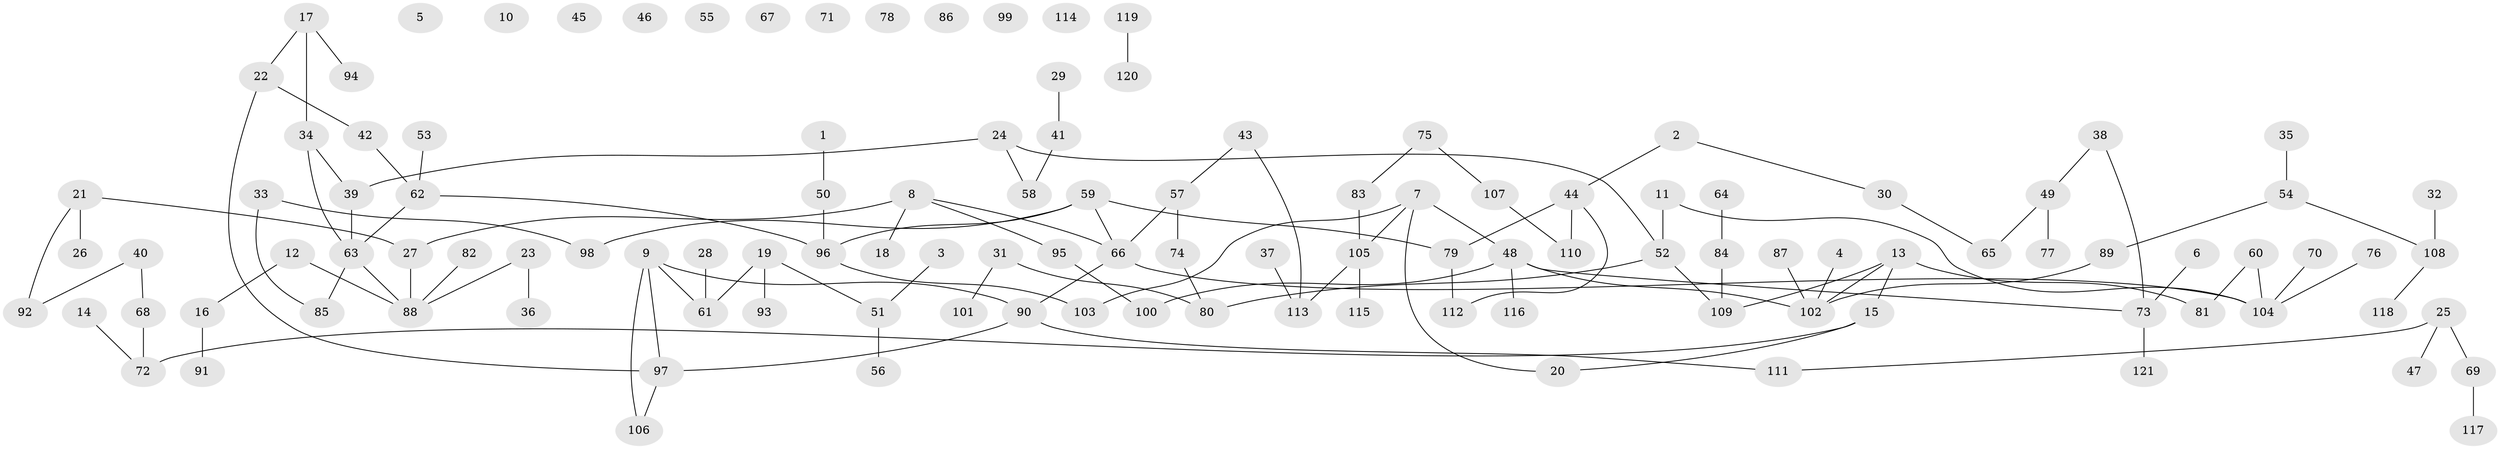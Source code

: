 // Generated by graph-tools (version 1.1) at 2025/00/03/09/25 03:00:54]
// undirected, 121 vertices, 126 edges
graph export_dot {
graph [start="1"]
  node [color=gray90,style=filled];
  1;
  2;
  3;
  4;
  5;
  6;
  7;
  8;
  9;
  10;
  11;
  12;
  13;
  14;
  15;
  16;
  17;
  18;
  19;
  20;
  21;
  22;
  23;
  24;
  25;
  26;
  27;
  28;
  29;
  30;
  31;
  32;
  33;
  34;
  35;
  36;
  37;
  38;
  39;
  40;
  41;
  42;
  43;
  44;
  45;
  46;
  47;
  48;
  49;
  50;
  51;
  52;
  53;
  54;
  55;
  56;
  57;
  58;
  59;
  60;
  61;
  62;
  63;
  64;
  65;
  66;
  67;
  68;
  69;
  70;
  71;
  72;
  73;
  74;
  75;
  76;
  77;
  78;
  79;
  80;
  81;
  82;
  83;
  84;
  85;
  86;
  87;
  88;
  89;
  90;
  91;
  92;
  93;
  94;
  95;
  96;
  97;
  98;
  99;
  100;
  101;
  102;
  103;
  104;
  105;
  106;
  107;
  108;
  109;
  110;
  111;
  112;
  113;
  114;
  115;
  116;
  117;
  118;
  119;
  120;
  121;
  1 -- 50;
  2 -- 30;
  2 -- 44;
  3 -- 51;
  4 -- 102;
  6 -- 73;
  7 -- 20;
  7 -- 48;
  7 -- 103;
  7 -- 105;
  8 -- 18;
  8 -- 27;
  8 -- 66;
  8 -- 95;
  9 -- 61;
  9 -- 90;
  9 -- 97;
  9 -- 106;
  11 -- 52;
  11 -- 104;
  12 -- 16;
  12 -- 88;
  13 -- 15;
  13 -- 81;
  13 -- 102;
  13 -- 109;
  14 -- 72;
  15 -- 20;
  15 -- 72;
  16 -- 91;
  17 -- 22;
  17 -- 34;
  17 -- 94;
  19 -- 51;
  19 -- 61;
  19 -- 93;
  21 -- 26;
  21 -- 27;
  21 -- 92;
  22 -- 42;
  22 -- 97;
  23 -- 36;
  23 -- 88;
  24 -- 39;
  24 -- 52;
  24 -- 58;
  25 -- 47;
  25 -- 69;
  25 -- 111;
  27 -- 88;
  28 -- 61;
  29 -- 41;
  30 -- 65;
  31 -- 80;
  31 -- 101;
  32 -- 108;
  33 -- 85;
  33 -- 98;
  34 -- 39;
  34 -- 63;
  35 -- 54;
  37 -- 113;
  38 -- 49;
  38 -- 73;
  39 -- 63;
  40 -- 68;
  40 -- 92;
  41 -- 58;
  42 -- 62;
  43 -- 57;
  43 -- 113;
  44 -- 79;
  44 -- 110;
  44 -- 112;
  48 -- 73;
  48 -- 100;
  48 -- 102;
  48 -- 116;
  49 -- 65;
  49 -- 77;
  50 -- 96;
  51 -- 56;
  52 -- 80;
  52 -- 109;
  53 -- 62;
  54 -- 89;
  54 -- 108;
  57 -- 66;
  57 -- 74;
  59 -- 66;
  59 -- 79;
  59 -- 96;
  59 -- 98;
  60 -- 81;
  60 -- 104;
  62 -- 63;
  62 -- 96;
  63 -- 85;
  63 -- 88;
  64 -- 84;
  66 -- 90;
  66 -- 104;
  68 -- 72;
  69 -- 117;
  70 -- 104;
  73 -- 121;
  74 -- 80;
  75 -- 83;
  75 -- 107;
  76 -- 104;
  79 -- 112;
  82 -- 88;
  83 -- 105;
  84 -- 109;
  87 -- 102;
  89 -- 102;
  90 -- 97;
  90 -- 111;
  95 -- 100;
  96 -- 103;
  97 -- 106;
  105 -- 113;
  105 -- 115;
  107 -- 110;
  108 -- 118;
  119 -- 120;
}
